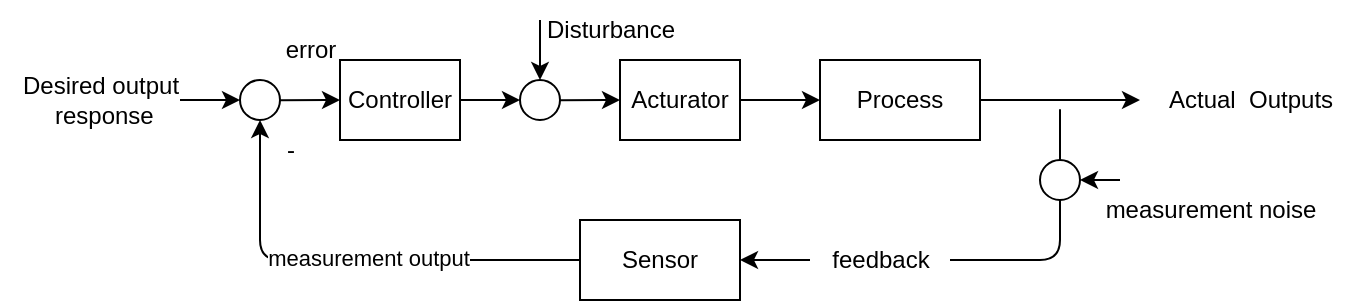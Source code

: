 <mxfile>
    <diagram id="d28MO6QHubgRlo25ZqWT" name="Page-1">
        <mxGraphModel dx="688" dy="324" grid="1" gridSize="10" guides="1" tooltips="1" connect="1" arrows="1" fold="1" page="1" pageScale="1" pageWidth="850" pageHeight="1100" math="0" shadow="0">
            <root>
                <mxCell id="0"/>
                <mxCell id="1" parent="0"/>
                <mxCell id="34" value="" style="edgeStyle=none;html=1;" edge="1" parent="1" source="2" target="32">
                    <mxGeometry relative="1" as="geometry"/>
                </mxCell>
                <mxCell id="2" value="Controller" style="rounded=0;whiteSpace=wrap;html=1;" vertex="1" parent="1">
                    <mxGeometry x="280" y="120" width="60" height="40" as="geometry"/>
                </mxCell>
                <mxCell id="14" value="" style="edgeStyle=none;html=1;" edge="1" parent="1" source="3" target="2">
                    <mxGeometry relative="1" as="geometry"/>
                </mxCell>
                <mxCell id="3" value="" style="ellipse;whiteSpace=wrap;html=1;aspect=fixed;" vertex="1" parent="1">
                    <mxGeometry x="230" y="130" width="20" height="20" as="geometry"/>
                </mxCell>
                <mxCell id="25" value="" style="edgeStyle=none;html=1;" edge="1" parent="1" source="5" target="6">
                    <mxGeometry relative="1" as="geometry"/>
                </mxCell>
                <mxCell id="5" value="Acturator" style="rounded=0;whiteSpace=wrap;html=1;" vertex="1" parent="1">
                    <mxGeometry x="420" y="120" width="60" height="40" as="geometry"/>
                </mxCell>
                <mxCell id="8" style="edgeStyle=none;html=1;entryX=1;entryY=0.5;entryDx=0;entryDy=0;startArrow=none;" edge="1" parent="1" source="21" target="7">
                    <mxGeometry relative="1" as="geometry">
                        <Array as="points"/>
                    </mxGeometry>
                </mxCell>
                <mxCell id="18" style="edgeStyle=none;html=1;exitX=1;exitY=0.5;exitDx=0;exitDy=0;" edge="1" parent="1" source="6" target="19">
                    <mxGeometry relative="1" as="geometry">
                        <mxPoint x="680" y="140" as="targetPoint"/>
                    </mxGeometry>
                </mxCell>
                <mxCell id="6" value="Process" style="rounded=0;whiteSpace=wrap;html=1;" vertex="1" parent="1">
                    <mxGeometry x="520" y="120" width="80" height="40" as="geometry"/>
                </mxCell>
                <mxCell id="9" style="edgeStyle=none;html=1;exitX=0;exitY=0.5;exitDx=0;exitDy=0;entryX=0.5;entryY=1;entryDx=0;entryDy=0;" edge="1" parent="1" source="7" target="3">
                    <mxGeometry relative="1" as="geometry">
                        <Array as="points">
                            <mxPoint x="240" y="220"/>
                        </Array>
                    </mxGeometry>
                </mxCell>
                <mxCell id="22" value="measurement output" style="edgeLabel;html=1;align=center;verticalAlign=middle;resizable=0;points=[];" vertex="1" connectable="0" parent="9">
                    <mxGeometry x="-0.078" y="-1" relative="1" as="geometry">
                        <mxPoint as="offset"/>
                    </mxGeometry>
                </mxCell>
                <mxCell id="7" value="Sensor" style="rounded=0;whiteSpace=wrap;html=1;" vertex="1" parent="1">
                    <mxGeometry x="400" y="200" width="80" height="40" as="geometry"/>
                </mxCell>
                <mxCell id="10" value="-" style="text;html=1;align=center;verticalAlign=middle;resizable=0;points=[];autosize=1;strokeColor=none;fillColor=none;" vertex="1" parent="1">
                    <mxGeometry x="240" y="150" width="30" height="30" as="geometry"/>
                </mxCell>
                <mxCell id="16" value="" style="endArrow=classic;html=1;entryX=0;entryY=0.5;entryDx=0;entryDy=0;" edge="1" parent="1" target="3">
                    <mxGeometry width="50" height="50" relative="1" as="geometry">
                        <mxPoint x="200" y="140" as="sourcePoint"/>
                        <mxPoint x="380" y="150" as="targetPoint"/>
                    </mxGeometry>
                </mxCell>
                <mxCell id="17" value="Desired output&lt;br&gt;&amp;nbsp;response" style="text;html=1;align=center;verticalAlign=middle;resizable=0;points=[];autosize=1;strokeColor=none;fillColor=none;" vertex="1" parent="1">
                    <mxGeometry x="110" y="120" width="100" height="40" as="geometry"/>
                </mxCell>
                <mxCell id="19" value="Actual&amp;nbsp; Outputs" style="text;html=1;align=center;verticalAlign=middle;resizable=0;points=[];autosize=1;strokeColor=none;fillColor=none;" vertex="1" parent="1">
                    <mxGeometry x="680" y="125" width="110" height="30" as="geometry"/>
                </mxCell>
                <mxCell id="20" value="" style="edgeStyle=none;html=1;entryX=1;entryY=0.5;entryDx=0;entryDy=0;endArrow=none;startArrow=none;" edge="1" parent="1" source="38" target="21">
                    <mxGeometry relative="1" as="geometry">
                        <mxPoint x="600" y="140" as="sourcePoint"/>
                        <mxPoint x="480" y="220" as="targetPoint"/>
                        <Array as="points">
                            <mxPoint x="640" y="140"/>
                            <mxPoint x="640" y="190"/>
                            <mxPoint x="640" y="220"/>
                        </Array>
                    </mxGeometry>
                </mxCell>
                <mxCell id="21" value="feedback" style="text;html=1;align=center;verticalAlign=middle;resizable=0;points=[];autosize=1;strokeColor=none;fillColor=none;" vertex="1" parent="1">
                    <mxGeometry x="515" y="205" width="70" height="30" as="geometry"/>
                </mxCell>
                <mxCell id="23" value="error" style="text;html=1;align=center;verticalAlign=middle;resizable=0;points=[];autosize=1;strokeColor=none;fillColor=none;" vertex="1" parent="1">
                    <mxGeometry x="240" y="100" width="50" height="30" as="geometry"/>
                </mxCell>
                <mxCell id="30" value="measurement noise" style="text;html=1;align=center;verticalAlign=middle;resizable=0;points=[];autosize=1;strokeColor=none;fillColor=none;" vertex="1" parent="1">
                    <mxGeometry x="650" y="180" width="130" height="30" as="geometry"/>
                </mxCell>
                <mxCell id="31" value="" style="endArrow=classic;html=1;entryX=1;entryY=0.5;entryDx=0;entryDy=0;" edge="1" parent="1" target="38">
                    <mxGeometry width="50" height="50" relative="1" as="geometry">
                        <mxPoint x="670" y="180" as="sourcePoint"/>
                        <mxPoint x="640" y="190" as="targetPoint"/>
                    </mxGeometry>
                </mxCell>
                <mxCell id="35" value="" style="edgeStyle=none;html=1;" edge="1" parent="1" source="32" target="5">
                    <mxGeometry relative="1" as="geometry"/>
                </mxCell>
                <mxCell id="32" value="" style="ellipse;whiteSpace=wrap;html=1;aspect=fixed;" vertex="1" parent="1">
                    <mxGeometry x="370" y="130" width="20" height="20" as="geometry"/>
                </mxCell>
                <mxCell id="36" value="" style="endArrow=classic;html=1;entryX=0.5;entryY=0;entryDx=0;entryDy=0;" edge="1" parent="1" target="32">
                    <mxGeometry width="50" height="50" relative="1" as="geometry">
                        <mxPoint x="380" y="100" as="sourcePoint"/>
                        <mxPoint x="480" y="180" as="targetPoint"/>
                    </mxGeometry>
                </mxCell>
                <mxCell id="37" value="Disturbance" style="text;html=1;align=center;verticalAlign=middle;resizable=0;points=[];autosize=1;strokeColor=none;fillColor=none;" vertex="1" parent="1">
                    <mxGeometry x="370" y="90" width="90" height="30" as="geometry"/>
                </mxCell>
                <mxCell id="38" value="" style="ellipse;whiteSpace=wrap;html=1;aspect=fixed;" vertex="1" parent="1">
                    <mxGeometry x="630" y="170" width="20" height="20" as="geometry"/>
                </mxCell>
            </root>
        </mxGraphModel>
    </diagram>
</mxfile>